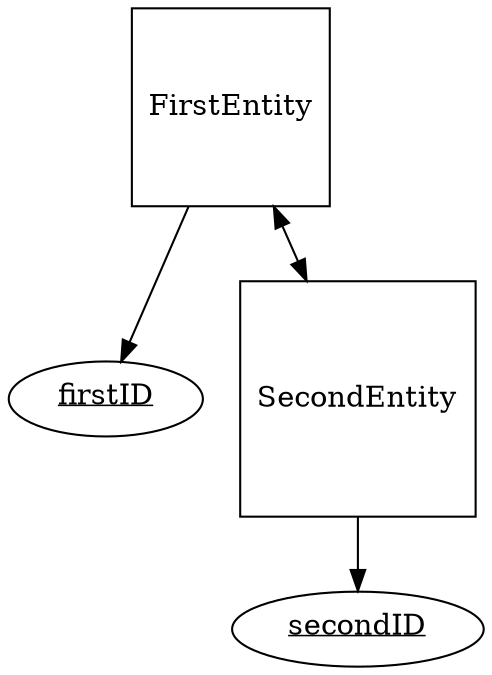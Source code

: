 digraph G {
  FirstEntity[shape="square"]
  firstID[label=< <u>firstID</u> >]
  FirstEntity -> firstID

  SecondEntity[shape="square"]
  secondID[label=< <u>secondID</u> >]
  SecondEntity -> secondID

  FirstEntity -> SecondEntity [dir="both"]
}
